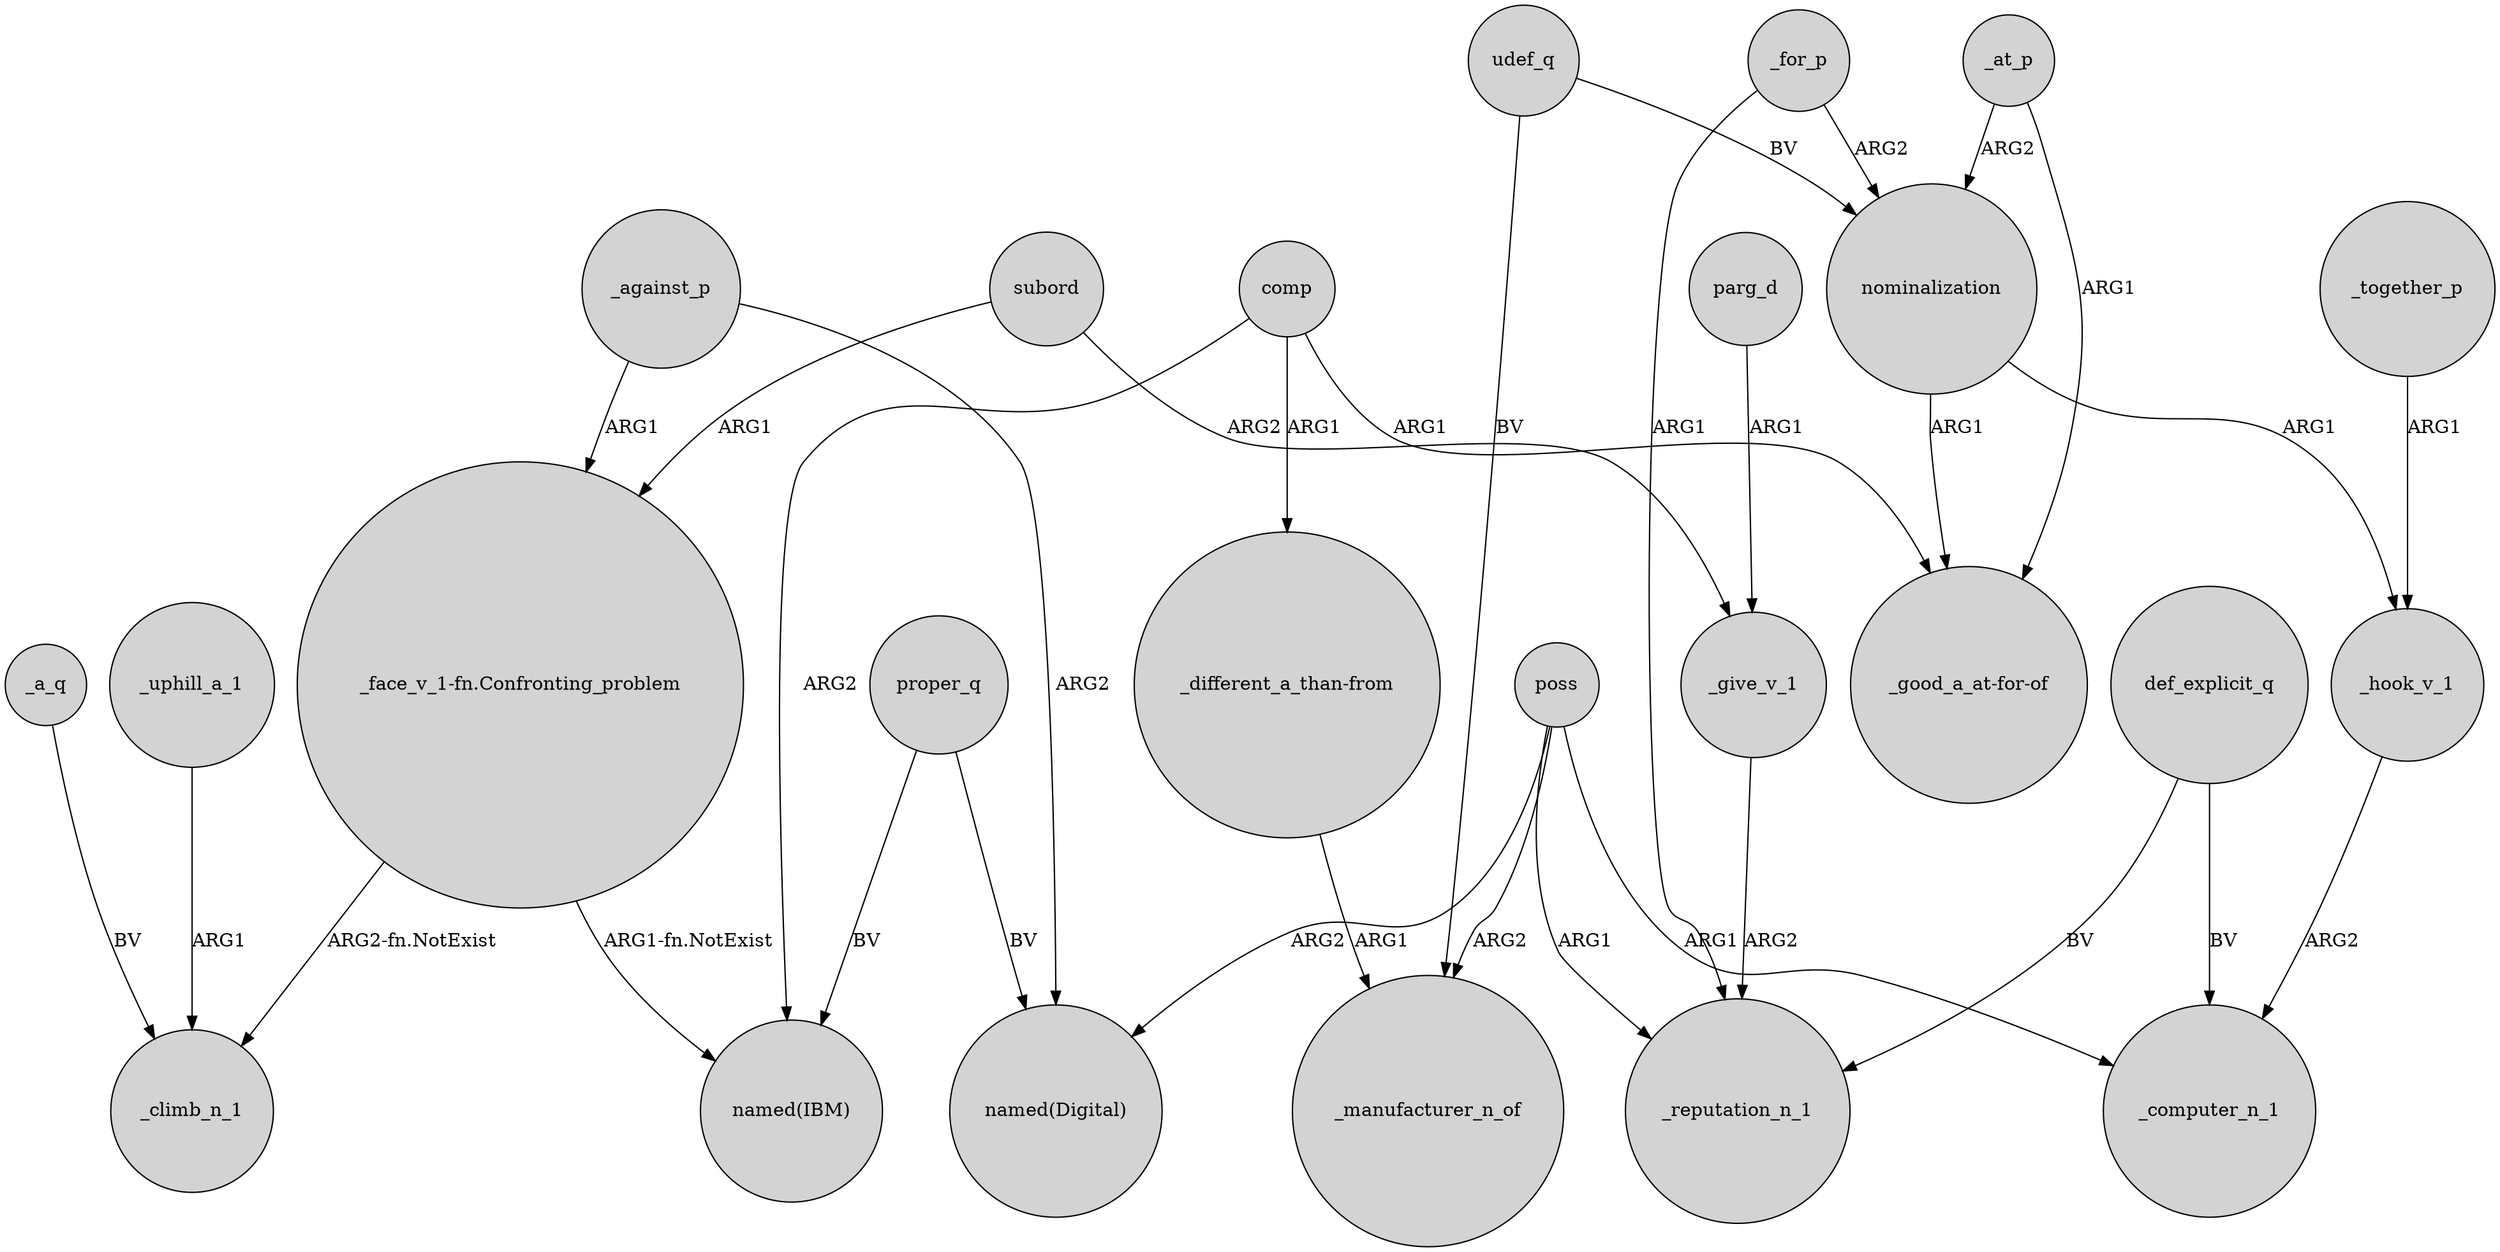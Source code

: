 digraph {
	node [shape=circle style=filled]
	nominalization -> "_good_a_at-for-of" [label=ARG1]
	parg_d -> _give_v_1 [label=ARG1]
	_against_p -> "_face_v_1-fn.Confronting_problem" [label=ARG1]
	_hook_v_1 -> _computer_n_1 [label=ARG2]
	"_face_v_1-fn.Confronting_problem" -> "named(IBM)" [label="ARG1-fn.NotExist"]
	def_explicit_q -> _reputation_n_1 [label=BV]
	_uphill_a_1 -> _climb_n_1 [label=ARG1]
	comp -> "_good_a_at-for-of" [label=ARG1]
	"_different_a_than-from" -> _manufacturer_n_of [label=ARG1]
	def_explicit_q -> _computer_n_1 [label=BV]
	poss -> "named(Digital)" [label=ARG2]
	"_face_v_1-fn.Confronting_problem" -> _climb_n_1 [label="ARG2-fn.NotExist"]
	_for_p -> nominalization [label=ARG2]
	_together_p -> _hook_v_1 [label=ARG1]
	proper_q -> "named(IBM)" [label=BV]
	poss -> _reputation_n_1 [label=ARG1]
	nominalization -> _hook_v_1 [label=ARG1]
	udef_q -> _manufacturer_n_of [label=BV]
	poss -> _computer_n_1 [label=ARG1]
	proper_q -> "named(Digital)" [label=BV]
	subord -> "_face_v_1-fn.Confronting_problem" [label=ARG1]
	_a_q -> _climb_n_1 [label=BV]
	comp -> "_different_a_than-from" [label=ARG1]
	udef_q -> nominalization [label=BV]
	_at_p -> nominalization [label=ARG2]
	_give_v_1 -> _reputation_n_1 [label=ARG2]
	subord -> _give_v_1 [label=ARG2]
	_at_p -> "_good_a_at-for-of" [label=ARG1]
	poss -> _manufacturer_n_of [label=ARG2]
	_for_p -> _reputation_n_1 [label=ARG1]
	comp -> "named(IBM)" [label=ARG2]
	_against_p -> "named(Digital)" [label=ARG2]
}
